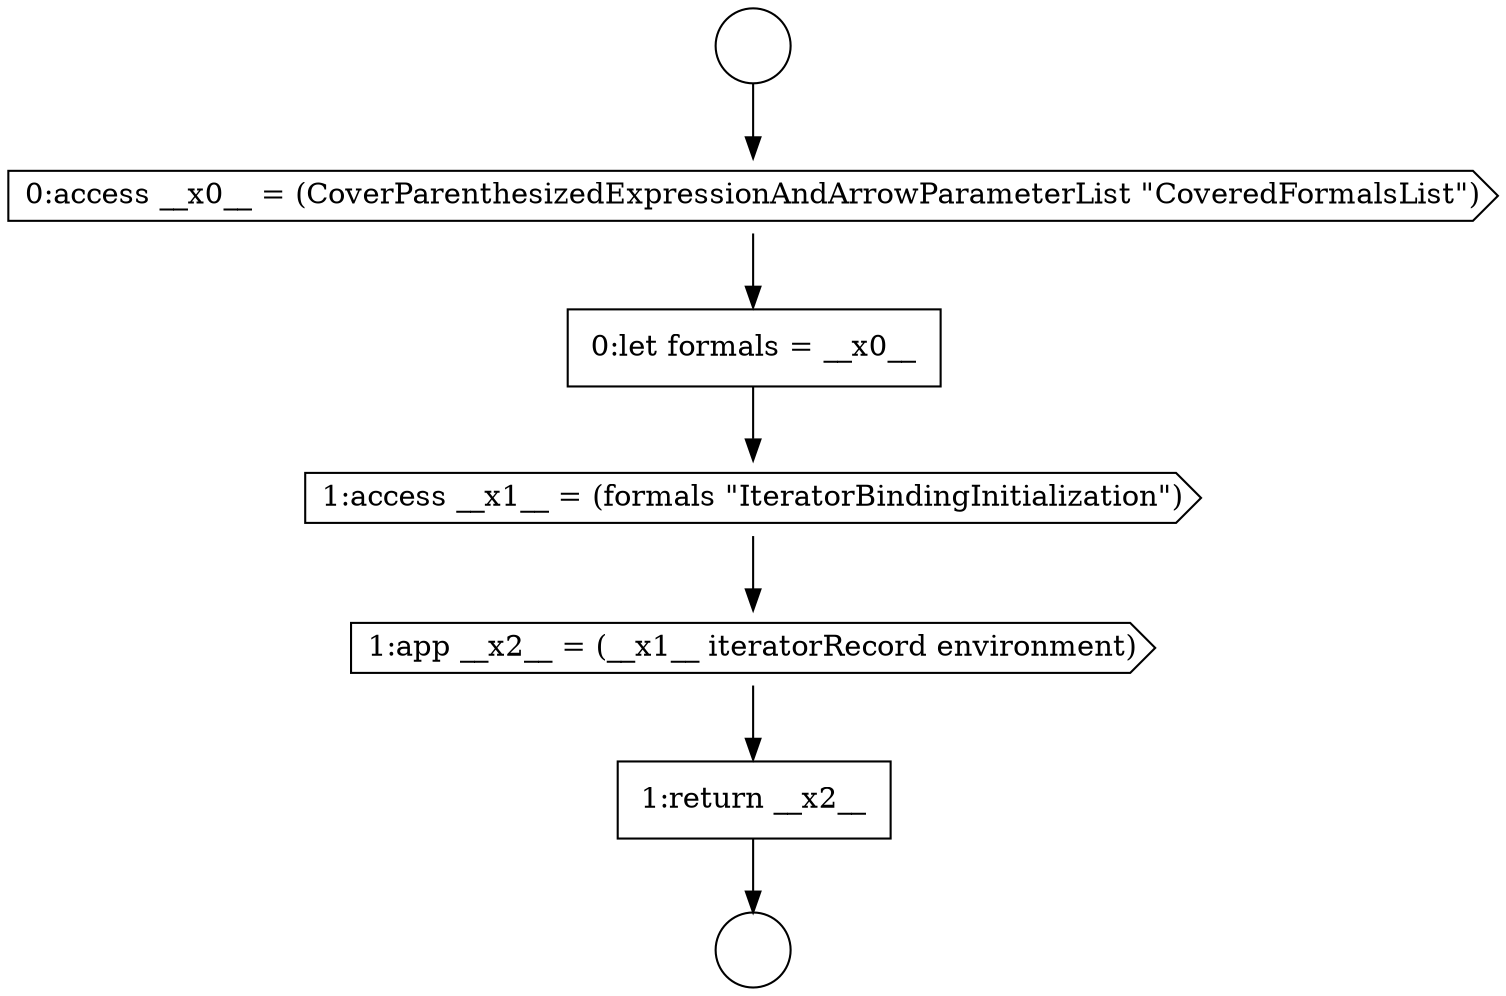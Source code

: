 digraph {
  node9351 [shape=none, margin=0, label=<<font color="black">
    <table border="0" cellborder="1" cellspacing="0" cellpadding="10">
      <tr><td align="left">0:let formals = __x0__</td></tr>
    </table>
  </font>> color="black" fillcolor="white" style=filled]
  node9348 [shape=circle label=" " color="black" fillcolor="white" style=filled]
  node9352 [shape=cds, label=<<font color="black">1:access __x1__ = (formals &quot;IteratorBindingInitialization&quot;)</font>> color="black" fillcolor="white" style=filled]
  node9354 [shape=none, margin=0, label=<<font color="black">
    <table border="0" cellborder="1" cellspacing="0" cellpadding="10">
      <tr><td align="left">1:return __x2__</td></tr>
    </table>
  </font>> color="black" fillcolor="white" style=filled]
  node9349 [shape=circle label=" " color="black" fillcolor="white" style=filled]
  node9353 [shape=cds, label=<<font color="black">1:app __x2__ = (__x1__ iteratorRecord environment)</font>> color="black" fillcolor="white" style=filled]
  node9350 [shape=cds, label=<<font color="black">0:access __x0__ = (CoverParenthesizedExpressionAndArrowParameterList &quot;CoveredFormalsList&quot;)</font>> color="black" fillcolor="white" style=filled]
  node9353 -> node9354 [ color="black"]
  node9354 -> node9349 [ color="black"]
  node9350 -> node9351 [ color="black"]
  node9348 -> node9350 [ color="black"]
  node9351 -> node9352 [ color="black"]
  node9352 -> node9353 [ color="black"]
}
